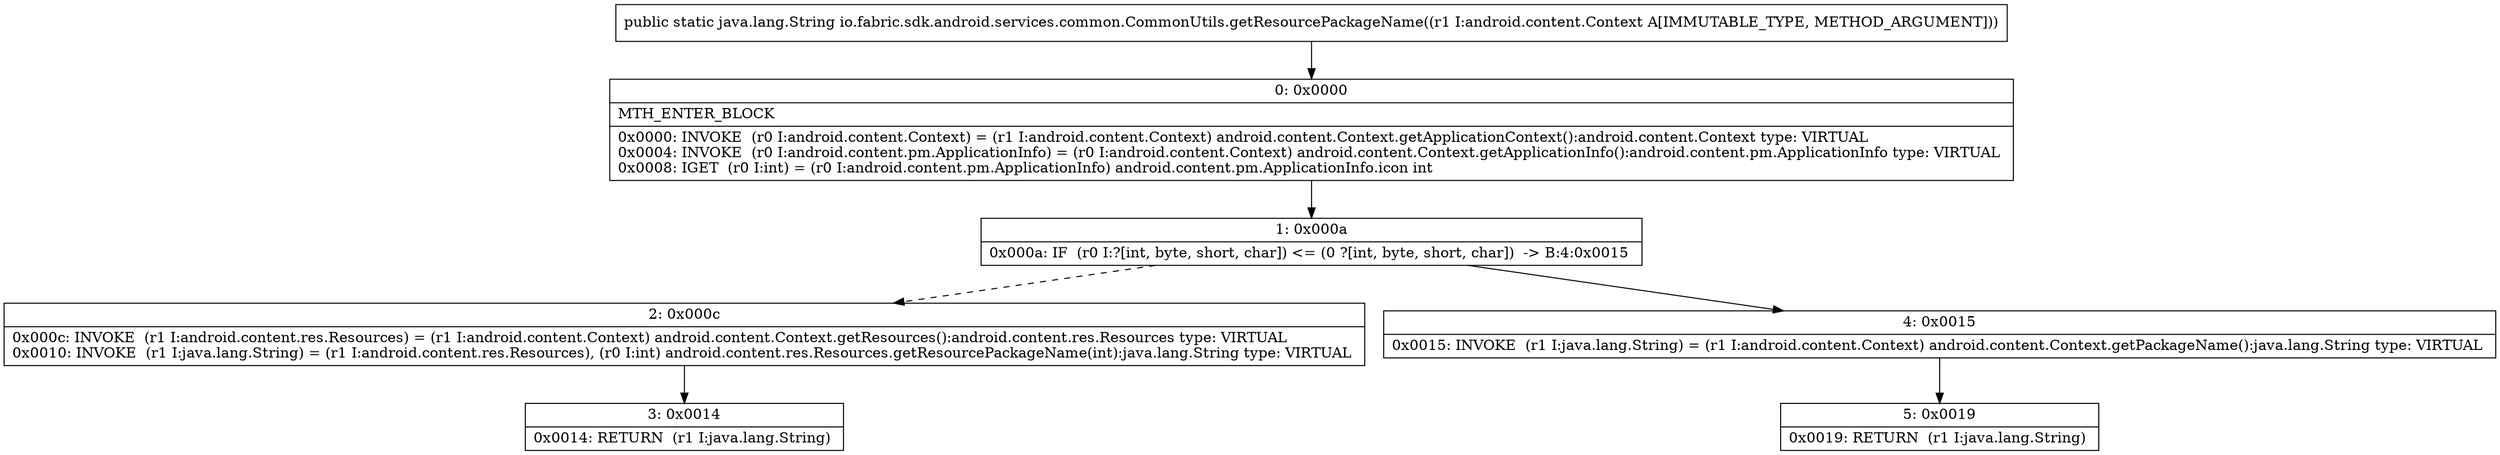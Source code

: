 digraph "CFG forio.fabric.sdk.android.services.common.CommonUtils.getResourcePackageName(Landroid\/content\/Context;)Ljava\/lang\/String;" {
Node_0 [shape=record,label="{0\:\ 0x0000|MTH_ENTER_BLOCK\l|0x0000: INVOKE  (r0 I:android.content.Context) = (r1 I:android.content.Context) android.content.Context.getApplicationContext():android.content.Context type: VIRTUAL \l0x0004: INVOKE  (r0 I:android.content.pm.ApplicationInfo) = (r0 I:android.content.Context) android.content.Context.getApplicationInfo():android.content.pm.ApplicationInfo type: VIRTUAL \l0x0008: IGET  (r0 I:int) = (r0 I:android.content.pm.ApplicationInfo) android.content.pm.ApplicationInfo.icon int \l}"];
Node_1 [shape=record,label="{1\:\ 0x000a|0x000a: IF  (r0 I:?[int, byte, short, char]) \<= (0 ?[int, byte, short, char])  \-\> B:4:0x0015 \l}"];
Node_2 [shape=record,label="{2\:\ 0x000c|0x000c: INVOKE  (r1 I:android.content.res.Resources) = (r1 I:android.content.Context) android.content.Context.getResources():android.content.res.Resources type: VIRTUAL \l0x0010: INVOKE  (r1 I:java.lang.String) = (r1 I:android.content.res.Resources), (r0 I:int) android.content.res.Resources.getResourcePackageName(int):java.lang.String type: VIRTUAL \l}"];
Node_3 [shape=record,label="{3\:\ 0x0014|0x0014: RETURN  (r1 I:java.lang.String) \l}"];
Node_4 [shape=record,label="{4\:\ 0x0015|0x0015: INVOKE  (r1 I:java.lang.String) = (r1 I:android.content.Context) android.content.Context.getPackageName():java.lang.String type: VIRTUAL \l}"];
Node_5 [shape=record,label="{5\:\ 0x0019|0x0019: RETURN  (r1 I:java.lang.String) \l}"];
MethodNode[shape=record,label="{public static java.lang.String io.fabric.sdk.android.services.common.CommonUtils.getResourcePackageName((r1 I:android.content.Context A[IMMUTABLE_TYPE, METHOD_ARGUMENT])) }"];
MethodNode -> Node_0;
Node_0 -> Node_1;
Node_1 -> Node_2[style=dashed];
Node_1 -> Node_4;
Node_2 -> Node_3;
Node_4 -> Node_5;
}

